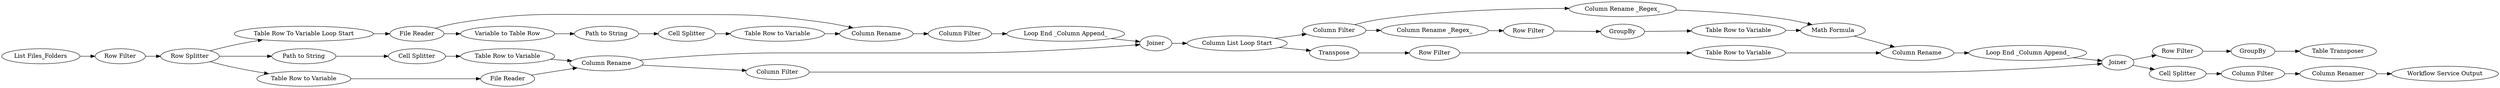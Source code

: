 digraph {
	"7092622114128035040_76" [label="Column Filter"]
	"7092622114128035040_78" [label="Table Row to Variable"]
	"7092622114128035040_62" [label="Cell Splitter"]
	"7092622114128035040_32" [label="List Files_Folders"]
	"7092622114128035040_35" [label="File Reader"]
	"7092622114128035040_69" [label="Column List Loop Start"]
	"7092622114128035040_61" [label="Path to String"]
	"7092622114128035040_72" [label="Math Formula"]
	"7092622114128035040_89" [label="Workflow Service Output"]
	"7092622114128035040_52" [label="Table Row to Variable"]
	"7092622114128035040_67" [label="Column Filter"]
	"7092622114128035040_58" [label=Joiner]
	"7092622114128035040_88" [label="Table Transposer"]
	"7092622114128035040_80" [label="Row Filter"]
	"7092622114128035040_87" [label="Column Filter"]
	"7092622114128035040_75" [label="Loop End _Column Append_"]
	"7092622114128035040_64" [label="File Reader"]
	"7092622114128035040_74" [label="Column Rename _Regex_"]
	"7092622114128035040_71" [label=GroupBy]
	"7092622114128035040_73" [label="Table Row to Variable"]
	"7092622114128035040_53" [label="Column Rename"]
	"7092622114128035040_82" [label=Joiner]
	"7092622114128035040_63" [label="Table Row to Variable"]
	"7092622114128035040_84" [label="Row Filter"]
	"7092622114128035040_44" [label="Row Filter"]
	"7092622114128035040_50" [label="Cell Splitter"]
	"7092622114128035040_79" [label=Transpose]
	"7092622114128035040_81" [label="Column Rename"]
	"7092622114128035040_66" [label="Table Row to Variable"]
	"7092622114128035040_59" [label="Row Splitter"]
	"7092622114128035040_39" [label="Table Row To Variable Loop Start"]
	"7092622114128035040_92" [label="Column Renamer"]
	"7092622114128035040_70" [label="Row Filter"]
	"7092622114128035040_77" [label="Column Rename _Regex_"]
	"7092622114128035040_91" [label="Column Filter"]
	"7092622114128035040_90" [label="Cell Splitter"]
	"7092622114128035040_51" [label="Path to String"]
	"7092622114128035040_56" [label="Loop End _Column Append_"]
	"7092622114128035040_68" [label="Variable to Table Row"]
	"7092622114128035040_65" [label="Column Rename"]
	"7092622114128035040_85" [label=GroupBy]
	"7092622114128035040_78" -> "7092622114128035040_81"
	"7092622114128035040_51" -> "7092622114128035040_50"
	"7092622114128035040_84" -> "7092622114128035040_85"
	"7092622114128035040_85" -> "7092622114128035040_88"
	"7092622114128035040_75" -> "7092622114128035040_82"
	"7092622114128035040_82" -> "7092622114128035040_84"
	"7092622114128035040_74" -> "7092622114128035040_70"
	"7092622114128035040_63" -> "7092622114128035040_65"
	"7092622114128035040_59" -> "7092622114128035040_66"
	"7092622114128035040_77" -> "7092622114128035040_72"
	"7092622114128035040_62" -> "7092622114128035040_63"
	"7092622114128035040_73" -> "7092622114128035040_72"
	"7092622114128035040_69" -> "7092622114128035040_76"
	"7092622114128035040_56" -> "7092622114128035040_58"
	"7092622114128035040_35" -> "7092622114128035040_68"
	"7092622114128035040_92" -> "7092622114128035040_89"
	"7092622114128035040_79" -> "7092622114128035040_80"
	"7092622114128035040_71" -> "7092622114128035040_73"
	"7092622114128035040_50" -> "7092622114128035040_52"
	"7092622114128035040_61" -> "7092622114128035040_62"
	"7092622114128035040_65" -> "7092622114128035040_87"
	"7092622114128035040_53" -> "7092622114128035040_67"
	"7092622114128035040_64" -> "7092622114128035040_65"
	"7092622114128035040_59" -> "7092622114128035040_61"
	"7092622114128035040_59" -> "7092622114128035040_39"
	"7092622114128035040_67" -> "7092622114128035040_56"
	"7092622114128035040_58" -> "7092622114128035040_69"
	"7092622114128035040_80" -> "7092622114128035040_78"
	"7092622114128035040_68" -> "7092622114128035040_51"
	"7092622114128035040_65" -> "7092622114128035040_58"
	"7092622114128035040_39" -> "7092622114128035040_35"
	"7092622114128035040_44" -> "7092622114128035040_59"
	"7092622114128035040_52" -> "7092622114128035040_53"
	"7092622114128035040_70" -> "7092622114128035040_71"
	"7092622114128035040_76" -> "7092622114128035040_74"
	"7092622114128035040_90" -> "7092622114128035040_91"
	"7092622114128035040_91" -> "7092622114128035040_92"
	"7092622114128035040_87" -> "7092622114128035040_82"
	"7092622114128035040_35" -> "7092622114128035040_53"
	"7092622114128035040_76" -> "7092622114128035040_77"
	"7092622114128035040_69" -> "7092622114128035040_79"
	"7092622114128035040_82" -> "7092622114128035040_90"
	"7092622114128035040_32" -> "7092622114128035040_44"
	"7092622114128035040_81" -> "7092622114128035040_75"
	"7092622114128035040_66" -> "7092622114128035040_64"
	"7092622114128035040_72" -> "7092622114128035040_81"
	rankdir=LR
}
